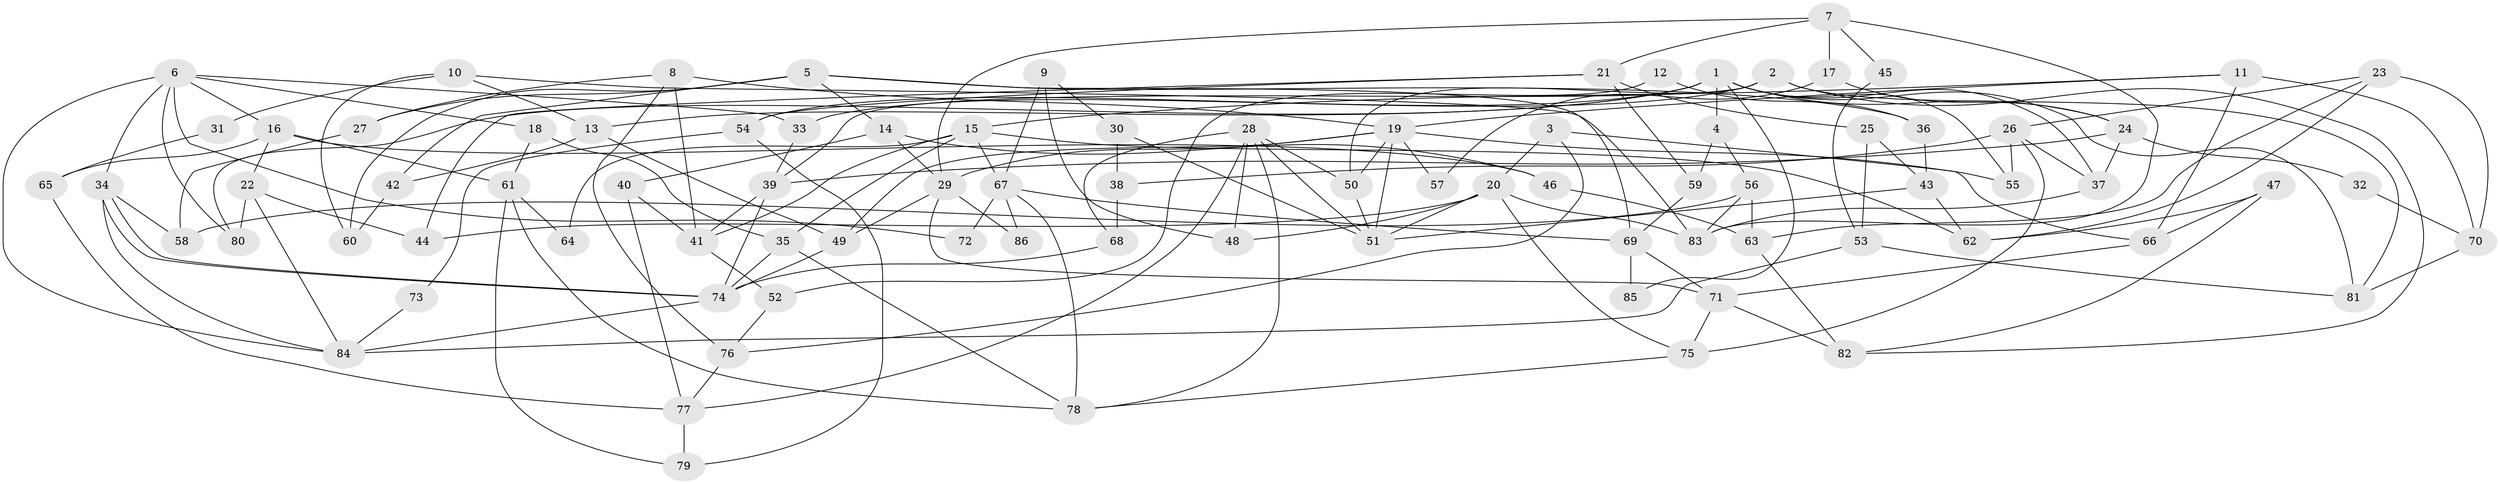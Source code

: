 // coarse degree distribution, {7: 0.21428571428571427, 10: 0.10714285714285714, 5: 0.14285714285714285, 4: 0.25, 3: 0.03571428571428571, 6: 0.14285714285714285, 8: 0.07142857142857142, 11: 0.03571428571428571}
// Generated by graph-tools (version 1.1) at 2025/37/03/04/25 23:37:08]
// undirected, 86 vertices, 172 edges
graph export_dot {
  node [color=gray90,style=filled];
  1;
  2;
  3;
  4;
  5;
  6;
  7;
  8;
  9;
  10;
  11;
  12;
  13;
  14;
  15;
  16;
  17;
  18;
  19;
  20;
  21;
  22;
  23;
  24;
  25;
  26;
  27;
  28;
  29;
  30;
  31;
  32;
  33;
  34;
  35;
  36;
  37;
  38;
  39;
  40;
  41;
  42;
  43;
  44;
  45;
  46;
  47;
  48;
  49;
  50;
  51;
  52;
  53;
  54;
  55;
  56;
  57;
  58;
  59;
  60;
  61;
  62;
  63;
  64;
  65;
  66;
  67;
  68;
  69;
  70;
  71;
  72;
  73;
  74;
  75;
  76;
  77;
  78;
  79;
  80;
  81;
  82;
  83;
  84;
  85;
  86;
  1 -- 80;
  1 -- 55;
  1 -- 4;
  1 -- 13;
  1 -- 24;
  1 -- 37;
  1 -- 54;
  1 -- 81;
  1 -- 85;
  2 -- 50;
  2 -- 33;
  2 -- 39;
  2 -- 81;
  2 -- 82;
  3 -- 20;
  3 -- 76;
  3 -- 66;
  4 -- 56;
  4 -- 59;
  5 -- 14;
  5 -- 60;
  5 -- 27;
  5 -- 36;
  5 -- 42;
  5 -- 69;
  6 -- 84;
  6 -- 34;
  6 -- 16;
  6 -- 18;
  6 -- 33;
  6 -- 72;
  6 -- 80;
  7 -- 29;
  7 -- 83;
  7 -- 17;
  7 -- 21;
  7 -- 45;
  8 -- 19;
  8 -- 41;
  8 -- 27;
  8 -- 76;
  9 -- 67;
  9 -- 48;
  9 -- 30;
  10 -- 13;
  10 -- 83;
  10 -- 31;
  10 -- 60;
  11 -- 66;
  11 -- 19;
  11 -- 15;
  11 -- 70;
  12 -- 36;
  12 -- 52;
  13 -- 49;
  13 -- 42;
  14 -- 40;
  14 -- 46;
  14 -- 29;
  15 -- 67;
  15 -- 35;
  15 -- 41;
  15 -- 62;
  15 -- 64;
  16 -- 22;
  16 -- 46;
  16 -- 61;
  16 -- 65;
  17 -- 24;
  17 -- 57;
  18 -- 35;
  18 -- 61;
  19 -- 29;
  19 -- 51;
  19 -- 49;
  19 -- 50;
  19 -- 55;
  19 -- 57;
  20 -- 51;
  20 -- 75;
  20 -- 44;
  20 -- 48;
  20 -- 83;
  21 -- 59;
  21 -- 25;
  21 -- 44;
  21 -- 54;
  22 -- 44;
  22 -- 84;
  22 -- 80;
  23 -- 26;
  23 -- 70;
  23 -- 62;
  23 -- 63;
  24 -- 37;
  24 -- 32;
  24 -- 39;
  25 -- 43;
  25 -- 53;
  26 -- 75;
  26 -- 37;
  26 -- 38;
  26 -- 55;
  27 -- 58;
  28 -- 68;
  28 -- 78;
  28 -- 48;
  28 -- 50;
  28 -- 51;
  28 -- 77;
  29 -- 49;
  29 -- 71;
  29 -- 86;
  30 -- 51;
  30 -- 38;
  31 -- 65;
  32 -- 70;
  33 -- 39;
  34 -- 84;
  34 -- 74;
  34 -- 74;
  34 -- 58;
  35 -- 74;
  35 -- 78;
  36 -- 43;
  37 -- 83;
  38 -- 68;
  39 -- 41;
  39 -- 74;
  40 -- 77;
  40 -- 41;
  41 -- 52;
  42 -- 60;
  43 -- 51;
  43 -- 62;
  45 -- 53;
  46 -- 63;
  47 -- 62;
  47 -- 82;
  47 -- 66;
  49 -- 74;
  50 -- 51;
  52 -- 76;
  53 -- 81;
  53 -- 84;
  54 -- 73;
  54 -- 79;
  56 -- 63;
  56 -- 58;
  56 -- 83;
  59 -- 69;
  61 -- 64;
  61 -- 78;
  61 -- 79;
  63 -- 82;
  65 -- 77;
  66 -- 71;
  67 -- 69;
  67 -- 78;
  67 -- 72;
  67 -- 86;
  68 -- 74;
  69 -- 71;
  69 -- 85;
  70 -- 81;
  71 -- 75;
  71 -- 82;
  73 -- 84;
  74 -- 84;
  75 -- 78;
  76 -- 77;
  77 -- 79;
}
